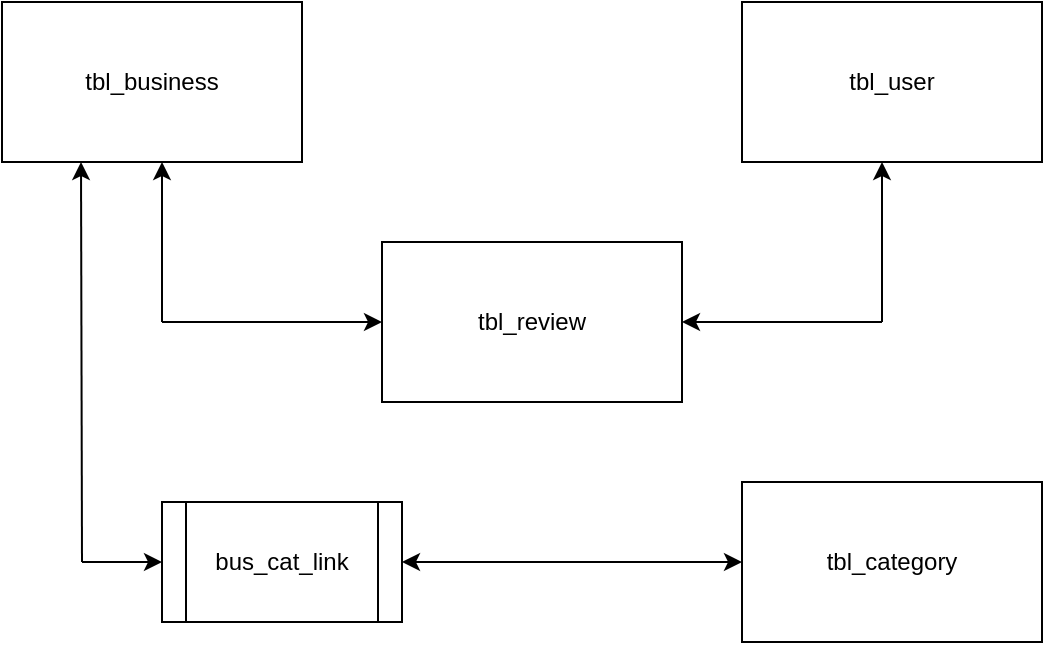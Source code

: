 <mxfile version="11.3.0" type="device" pages="1"><diagram id="e650zKoRoYOuM2j7zMO3" name="Page-1"><mxGraphModel dx="765" dy="434" grid="1" gridSize="10" guides="1" tooltips="1" connect="1" arrows="1" fold="1" page="1" pageScale="1" pageWidth="850" pageHeight="1100" math="0" shadow="0"><root><mxCell id="0"/><mxCell id="1" parent="0"/><mxCell id="umZ8GkRtRWD5aXcPmLQ_-1" value="tbl_business" style="rounded=0;whiteSpace=wrap;html=1;" vertex="1" parent="1"><mxGeometry x="160" y="80" width="150" height="80" as="geometry"/></mxCell><mxCell id="umZ8GkRtRWD5aXcPmLQ_-3" value="tbl_user" style="rounded=0;whiteSpace=wrap;html=1;" vertex="1" parent="1"><mxGeometry x="530" y="80" width="150" height="80" as="geometry"/></mxCell><mxCell id="umZ8GkRtRWD5aXcPmLQ_-4" value="tbl_review" style="rounded=0;whiteSpace=wrap;html=1;" vertex="1" parent="1"><mxGeometry x="350" y="200" width="150" height="80" as="geometry"/></mxCell><mxCell id="umZ8GkRtRWD5aXcPmLQ_-5" value="" style="endArrow=classic;html=1;entryX=0;entryY=0.5;entryDx=0;entryDy=0;" edge="1" parent="1" target="umZ8GkRtRWD5aXcPmLQ_-4"><mxGeometry width="50" height="50" relative="1" as="geometry"><mxPoint x="240" y="240" as="sourcePoint"/><mxPoint x="210" y="300" as="targetPoint"/></mxGeometry></mxCell><mxCell id="umZ8GkRtRWD5aXcPmLQ_-9" value="" style="endArrow=classic;html=1;" edge="1" parent="1" target="umZ8GkRtRWD5aXcPmLQ_-4"><mxGeometry width="50" height="50" relative="1" as="geometry"><mxPoint x="600" y="240" as="sourcePoint"/><mxPoint x="210" y="300" as="targetPoint"/></mxGeometry></mxCell><mxCell id="umZ8GkRtRWD5aXcPmLQ_-10" value="bus_cat_link" style="shape=process;whiteSpace=wrap;html=1;backgroundOutline=1;" vertex="1" parent="1"><mxGeometry x="240" y="330" width="120" height="60" as="geometry"/></mxCell><mxCell id="umZ8GkRtRWD5aXcPmLQ_-13" value="tbl_category" style="rounded=0;whiteSpace=wrap;html=1;" vertex="1" parent="1"><mxGeometry x="530" y="320" width="150" height="80" as="geometry"/></mxCell><mxCell id="umZ8GkRtRWD5aXcPmLQ_-16" value="" style="endArrow=classic;html=1;entryX=0;entryY=0.5;entryDx=0;entryDy=0;" edge="1" parent="1" target="umZ8GkRtRWD5aXcPmLQ_-10"><mxGeometry width="50" height="50" relative="1" as="geometry"><mxPoint x="200" y="360" as="sourcePoint"/><mxPoint x="210" y="420" as="targetPoint"/></mxGeometry></mxCell><mxCell id="umZ8GkRtRWD5aXcPmLQ_-18" value="" style="endArrow=classic;startArrow=classic;html=1;entryX=0;entryY=0.5;entryDx=0;entryDy=0;" edge="1" parent="1" source="umZ8GkRtRWD5aXcPmLQ_-10" target="umZ8GkRtRWD5aXcPmLQ_-13"><mxGeometry width="50" height="50" relative="1" as="geometry"><mxPoint x="160" y="470" as="sourcePoint"/><mxPoint x="210" y="420" as="targetPoint"/></mxGeometry></mxCell><mxCell id="umZ8GkRtRWD5aXcPmLQ_-19" value="" style="endArrow=classic;html=1;entryX=0.25;entryY=1;entryDx=0;entryDy=0;" edge="1" parent="1"><mxGeometry width="50" height="50" relative="1" as="geometry"><mxPoint x="200" y="360" as="sourcePoint"/><mxPoint x="199.5" y="160" as="targetPoint"/></mxGeometry></mxCell><mxCell id="umZ8GkRtRWD5aXcPmLQ_-20" value="" style="endArrow=classic;html=1;" edge="1" parent="1"><mxGeometry width="50" height="50" relative="1" as="geometry"><mxPoint x="240" y="240" as="sourcePoint"/><mxPoint x="240" y="160" as="targetPoint"/></mxGeometry></mxCell><mxCell id="umZ8GkRtRWD5aXcPmLQ_-21" value="" style="endArrow=classic;html=1;" edge="1" parent="1"><mxGeometry width="50" height="50" relative="1" as="geometry"><mxPoint x="600" y="240" as="sourcePoint"/><mxPoint x="600" y="160" as="targetPoint"/></mxGeometry></mxCell></root></mxGraphModel></diagram></mxfile>